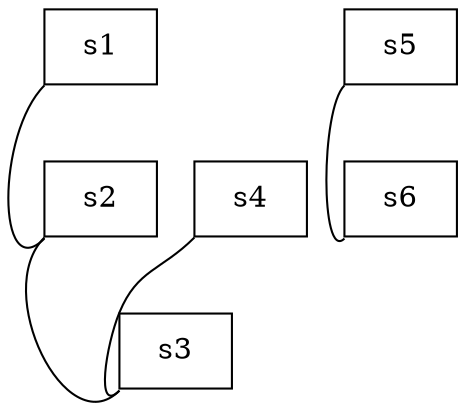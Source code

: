 graph G {
    node [shape=record];
    graph [hostidtype="hostname", version="1:0", date="04/12/2013"];
    edge [dir=none, len=1, headport=center, tailport=center];
    //"s1":"eth2" -- "s2":"eth2";
    //"s2":"eth3" -- "s3":"eth2";
    //"s4":"eth4" -- "s3":"eth3";
    "s1":"sweth2" -- "s2":"sweth2";
    "s2":"sweth3" -- "s3":"sweth2";
    "s4":"sweth4" -- "s3":"sweth3";
    "s5":"sweth4" -- "s6":"sweth3";
}
